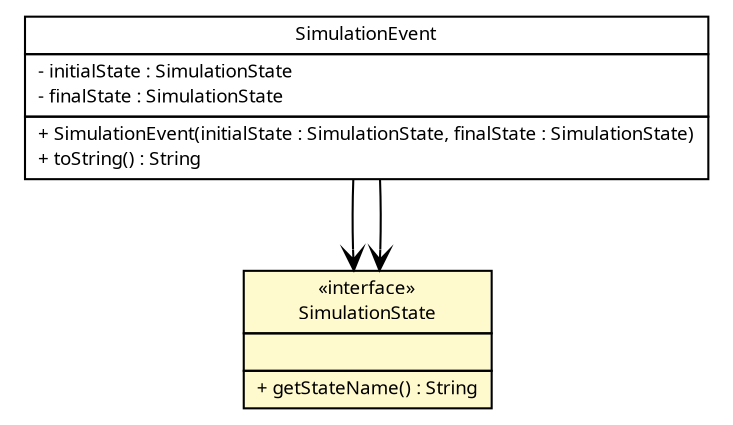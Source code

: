 #!/usr/local/bin/dot
#
# Class diagram 
# Generated by UMLGraph version R5_6 (http://www.umlgraph.org/)
#

digraph G {
	edge [fontname="Trebuchet MS",fontsize=10,labelfontname="Trebuchet MS",labelfontsize=10];
	node [fontname="Trebuchet MS",fontsize=10,shape=plaintext];
	nodesep=0.25;
	ranksep=0.5;
	// broadwick.stochastic.SimulationState
	c19710 [label=<<table title="broadwick.stochastic.SimulationState" border="0" cellborder="1" cellspacing="0" cellpadding="2" port="p" bgcolor="lemonChiffon" href="./SimulationState.html">
		<tr><td><table border="0" cellspacing="0" cellpadding="1">
<tr><td align="center" balign="center"> &#171;interface&#187; </td></tr>
<tr><td align="center" balign="center"><font face="Trebuchet MS"> SimulationState </font></td></tr>
		</table></td></tr>
		<tr><td><table border="0" cellspacing="0" cellpadding="1">
<tr><td align="left" balign="left">  </td></tr>
		</table></td></tr>
		<tr><td><table border="0" cellspacing="0" cellpadding="1">
<tr><td align="left" balign="left"> + getStateName() : String </td></tr>
		</table></td></tr>
		</table>>, URL="./SimulationState.html", fontname="Trebuchet MS", fontcolor="black", fontsize=9.0];
	// broadwick.stochastic.SimulationEvent
	c19712 [label=<<table title="broadwick.stochastic.SimulationEvent" border="0" cellborder="1" cellspacing="0" cellpadding="2" port="p" href="./SimulationEvent.html">
		<tr><td><table border="0" cellspacing="0" cellpadding="1">
<tr><td align="center" balign="center"><font face="Trebuchet MS"> SimulationEvent </font></td></tr>
		</table></td></tr>
		<tr><td><table border="0" cellspacing="0" cellpadding="1">
<tr><td align="left" balign="left"> - initialState : SimulationState </td></tr>
<tr><td align="left" balign="left"> - finalState : SimulationState </td></tr>
		</table></td></tr>
		<tr><td><table border="0" cellspacing="0" cellpadding="1">
<tr><td align="left" balign="left"> + SimulationEvent(initialState : SimulationState, finalState : SimulationState) </td></tr>
<tr><td align="left" balign="left"> + toString() : String </td></tr>
		</table></td></tr>
		</table>>, URL="./SimulationEvent.html", fontname="Trebuchet MS", fontcolor="black", fontsize=9.0];
	// broadwick.stochastic.SimulationEvent NAVASSOC broadwick.stochastic.SimulationState
	c19712:p -> c19710:p [taillabel="", label="", headlabel="", fontname="Trebuchet MS", fontcolor="black", fontsize=10.0, color="black", arrowhead=open];
	// broadwick.stochastic.SimulationEvent NAVASSOC broadwick.stochastic.SimulationState
	c19712:p -> c19710:p [taillabel="", label="", headlabel="", fontname="Trebuchet MS", fontcolor="black", fontsize=10.0, color="black", arrowhead=open];
}

